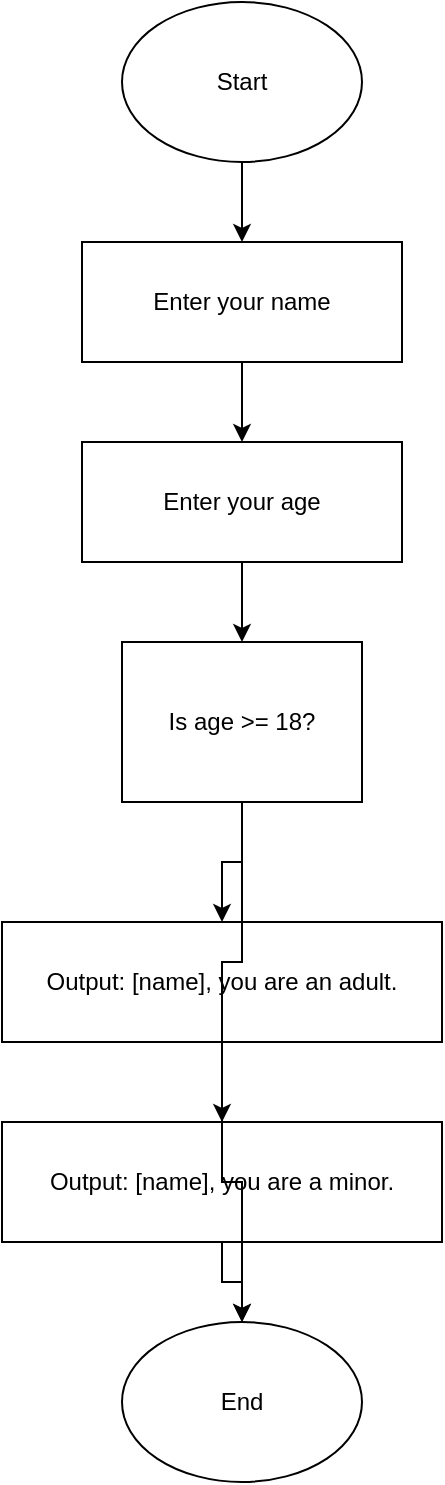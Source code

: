 <mxfile version="24.7.7">
  <diagram name="Age Check">
    <mxGraphModel dx="1434" dy="780" grid="1" gridSize="10" guides="1" tooltips="1" connect="1" arrows="1" fold="1" page="1" pageScale="1" pageWidth="827" pageHeight="1169" math="0" shadow="0">
      <root>
        <mxCell id="0" />
        <mxCell id="1" parent="0" />
        
        <!-- Start -->
        <mxCell id="start" value="Start" style="ellipse;whiteSpace=wrap;html=1;" vertex="1" parent="1">
          <mxGeometry x="340" y="90" width="120" height="80" as="geometry" />
        </mxCell>
        
        <!-- Input name -->
        <mxCell id="inputName" value="Enter your name" style="rounded=0;whiteSpace=wrap;html=1;" vertex="1" parent="1">
          <mxGeometry x="320" y="210" width="160" height="60" as="geometry" />
        </mxCell>
        
        <!-- Input age -->
        <mxCell id="inputAge" value="Enter your age" style="rounded=0;whiteSpace=wrap;html=1;" vertex="1" parent="1">
          <mxGeometry x="320" y="310" width="160" height="60" as="geometry" />
        </mxCell>
        
        <!-- Check if adult -->
        <mxCell id="checkAge" value="Is age &gt;= 18?" style="diamond;whiteSpace=wrap;html=1;" vertex="1" parent="1">
          <mxGeometry x="340" y="410" width="120" height="80" as="geometry" />
        </mxCell>
        
        <!-- Output result for adult -->
        <mxCell id="outputAdult" value="Output: [name], you are an adult." style="rounded=0;whiteSpace=wrap;html=1;" vertex="1" parent="1">
          <mxGeometry x="280" y="550" width="220" height="60" as="geometry" />
        </mxCell>
        
        <!-- Output result for minor -->
        <mxCell id="outputMinor" value="Output: [name], you are a minor." style="rounded=0;whiteSpace=wrap;html=1;" vertex="1" parent="1">
          <mxGeometry x="280" y="650" width="220" height="60" as="geometry" />
        </mxCell>
        
        <!-- End -->
        <mxCell id="end" value="End" style="ellipse;whiteSpace=wrap;html=1;" vertex="1" parent="1">
          <mxGeometry x="340" y="750" width="120" height="80" as="geometry" />
        </mxCell>
        
        <!-- Connections -->
        <mxCell id="edge1" style="edgeStyle=orthogonalEdgeStyle;rounded=0;orthogonalLoop=1;jettySize=auto;html=1;" edge="1" parent="1" source="start" target="inputName">
          <mxGeometry relative="1" as="geometry" />
        </mxCell>
        <mxCell id="edge2" style="edgeStyle=orthogonalEdgeStyle;rounded=0;orthogonalLoop=1;jettySize=auto;html=1;" edge="1" parent="1" source="inputName" target="inputAge">
          <mxGeometry relative="1" as="geometry" />
        </mxCell>
        <mxCell id="edge3" style="edgeStyle=orthogonalEdgeStyle;rounded=0;orthogonalLoop=1;jettySize=auto;html=1;" edge="1" parent="1" source="inputAge" target="checkAge">
          <mxGeometry relative="1" as="geometry" />
        </mxCell>
        <mxCell id="edge4" style="edgeStyle=orthogonalEdgeStyle;rounded=0;orthogonalLoop=1;jettySize=auto;html=1;" edge="1" parent="1" source="checkAge" target="outputAdult">
          <mxGeometry relative="1" as="geometry" />
        </mxCell>
        <mxCell id="edge5" style="edgeStyle=orthogonalEdgeStyle;rounded=0;orthogonalLoop=1;jettySize=auto;html=1;" edge="1" parent="1" source="checkAge" target="outputMinor">
          <mxGeometry relative="1" as="geometry" />
        </mxCell>
        <mxCell id="edge6" style="edgeStyle=orthogonalEdgeStyle;rounded=0;orthogonalLoop=1;jettySize=auto;html=1;" edge="1" parent="1" source="outputAdult" target="end">
          <mxGeometry relative="1" as="geometry" />
        </mxCell>
        <mxCell id="edge7" style="edgeStyle=orthogonalEdgeStyle;rounded=0;orthogonalLoop=1;jettySize=auto;html=1;" edge="1" parent="1" source="outputMinor" target="end">
          <mxGeometry relative="1" as="geometry" />
        </mxCell>
      </root>
    </mxGraphModel>
  </diagram>
</mxfile>
